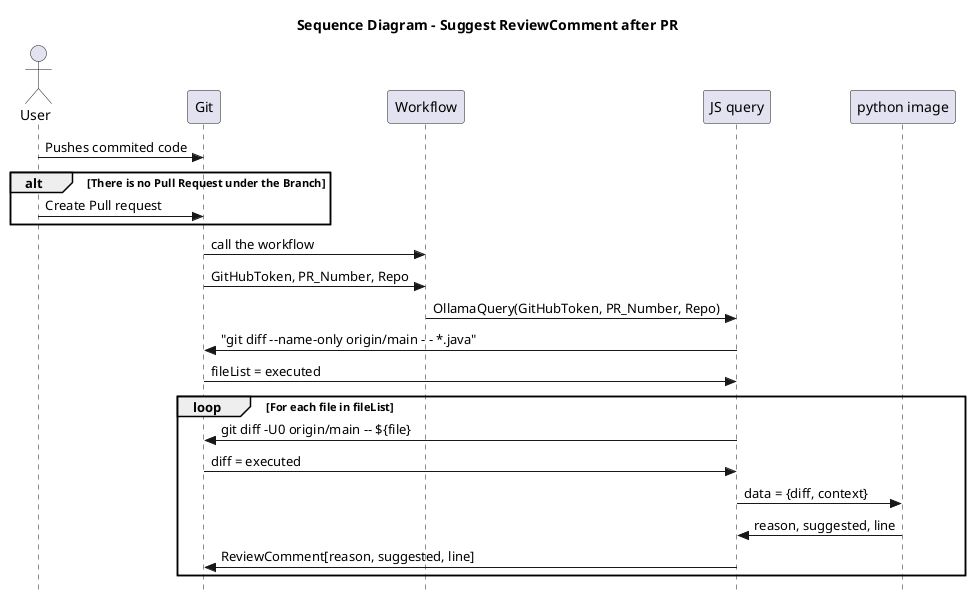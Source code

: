 @startuml ds - addMissingLogs
title Sequence Diagram - Suggest ReviewComment after PR
skinparam style strictuml

actor User
participant "Git" as GT
participant "Workflow" as WF
participant "JS query" as JQ
participant "python image" as PI 

User -> GT: Pushes commited code
alt There is no Pull Request under the Branch
    User -> GT: Create Pull request
end
GT -> WF: call the workflow
GT -> WF: GitHubToken, PR_Number, Repo

WF -> JQ: OllamaQuery(GitHubToken, PR_Number, Repo)

JQ -> GT: "git diff --name-only origin/main - - *.java"
GT -> JQ: fileList = executed
loop For each file in fileList
    JQ -> GT: git diff -U0 origin/main -- ${file}
    GT -> JQ: diff = executed
    JQ -> PI: data = {diff, context}
    PI -> JQ: reason, suggested, line
    JQ -> GT: ReviewComment[reason, suggested, line]
end
@enduml
